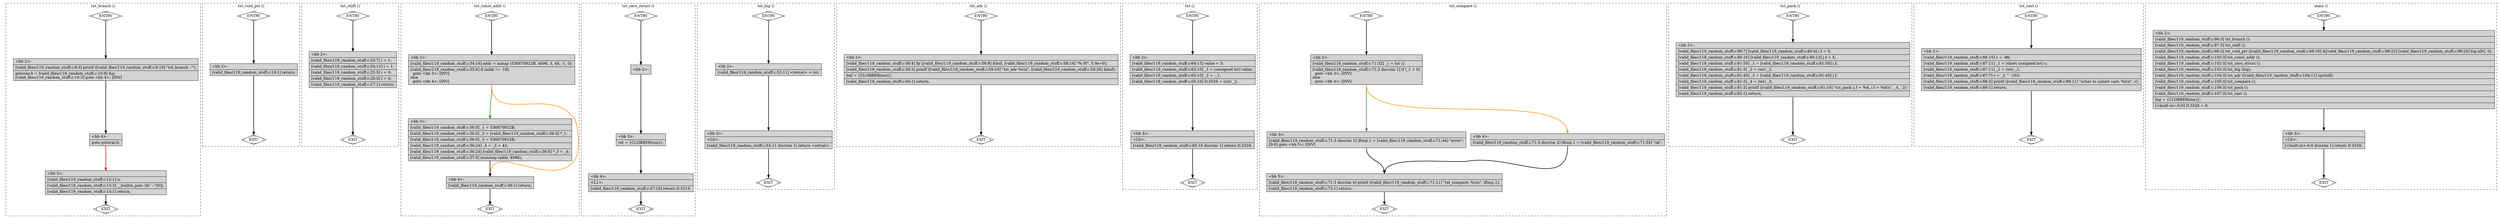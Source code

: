digraph "a-119_random_stuff.c.015t.cfg" {
overlap=false;
subgraph "cluster_tst_branch" {
	style="dashed";
	color="black";
	label="tst_branch ()";
	fn_0_basic_block_0 [shape=Mdiamond,style=filled,fillcolor=white,label="ENTRY"];

	fn_0_basic_block_1 [shape=Mdiamond,style=filled,fillcolor=white,label="EXIT"];

	fn_0_basic_block_2 [shape=record,style=filled,fillcolor=lightgrey,label="{\<bb\ 2\>:\l\
|[valid_files/119_random_stuff.c:9:3]\ printf\ ([valid_files/119_random_stuff.c:9:10]\ \"tst_branch\ --\");\l\
|gotovar.0\ =\ [valid_files/119_random_stuff.c:10:9]\ &a;\l\
[valid_files/119_random_stuff.c:10:3]\ goto\ \<bb\ 4\>;\ [INV]\l\
}"];

	fn_0_basic_block_3 [shape=record,style=filled,fillcolor=lightgrey,label="{\<bb\ 3\>:\l\
|[valid_files/119_random_stuff.c:12:1]\ a:\l\
|[valid_files/119_random_stuff.c:13:3]\ __builtin_puts\ (&\"\ --\"[0]);\l\
|[valid_files/119_random_stuff.c:14:1]\ return;\l\
}"];

	fn_0_basic_block_4 [shape=record,style=filled,fillcolor=lightgrey,label="{\<bb\ 4\>:\l\
|goto\ gotovar.0;\l\
}"];

	fn_0_basic_block_0:s -> fn_0_basic_block_2:n [style="solid,bold",color=black,weight=100,constraint=true];
	fn_0_basic_block_2:s -> fn_0_basic_block_4:n [style="solid,bold",color=black,weight=100,constraint=true];
	fn_0_basic_block_3:s -> fn_0_basic_block_1:n [style="solid,bold",color=black,weight=10,constraint=true];
	fn_0_basic_block_4:s -> fn_0_basic_block_3:n [style="solid,bold",color=red,weight=10,constraint=true];
	fn_0_basic_block_0:s -> fn_0_basic_block_1:n [style="invis",constraint=true];
}
subgraph "cluster_tst_void_ptr" {
	style="dashed";
	color="black";
	label="tst_void_ptr ()";
	fn_1_basic_block_0 [shape=Mdiamond,style=filled,fillcolor=white,label="ENTRY"];

	fn_1_basic_block_1 [shape=Mdiamond,style=filled,fillcolor=white,label="EXIT"];

	fn_1_basic_block_2 [shape=record,style=filled,fillcolor=lightgrey,label="{\<bb\ 2\>:\l\
|[valid_files/119_random_stuff.c:19:1]\ return;\l\
}"];

	fn_1_basic_block_0:s -> fn_1_basic_block_2:n [style="solid,bold",color=black,weight=100,constraint=true];
	fn_1_basic_block_2:s -> fn_1_basic_block_1:n [style="solid,bold",color=black,weight=10,constraint=true];
	fn_1_basic_block_0:s -> fn_1_basic_block_1:n [style="invis",constraint=true];
}
subgraph "cluster_tst_shift" {
	style="dashed";
	color="black";
	label="tst_shift ()";
	fn_2_basic_block_0 [shape=Mdiamond,style=filled,fillcolor=white,label="ENTRY"];

	fn_2_basic_block_1 [shape=Mdiamond,style=filled,fillcolor=white,label="EXIT"];

	fn_2_basic_block_2 [shape=record,style=filled,fillcolor=lightgrey,label="{\<bb\ 2\>:\l\
|[valid_files/119_random_stuff.c:23:7]\ i\ =\ 1;\l\
|[valid_files/119_random_stuff.c:24:13]\ l\ =\ 1;\l\
|[valid_files/119_random_stuff.c:25:5]\ i\ =\ 0;\l\
|[valid_files/119_random_stuff.c:26:5]\ l\ =\ 0;\l\
|[valid_files/119_random_stuff.c:27:1]\ return;\l\
}"];

	fn_2_basic_block_0:s -> fn_2_basic_block_2:n [style="solid,bold",color=black,weight=100,constraint=true];
	fn_2_basic_block_2:s -> fn_2_basic_block_1:n [style="solid,bold",color=black,weight=10,constraint=true];
	fn_2_basic_block_0:s -> fn_2_basic_block_1:n [style="invis",constraint=true];
}
subgraph "cluster_tst_const_addr" {
	style="dashed";
	color="black";
	label="tst_const_addr ()";
	fn_3_basic_block_0 [shape=Mdiamond,style=filled,fillcolor=white,label="ENTRY"];

	fn_3_basic_block_1 [shape=Mdiamond,style=filled,fillcolor=white,label="EXIT"];

	fn_3_basic_block_2 [shape=record,style=filled,fillcolor=lightgrey,label="{\<bb\ 2\>:\l\
|[valid_files/119_random_stuff.c:34:16]\ addr\ =\ mmap\ (536870912B,\ 4096,\ 3,\ 48,\ -1,\ 0);\l\
|[valid_files/119_random_stuff.c:35:6]\ if\ (addr\ !=\ -1B)\l\
\ \ goto\ \<bb\ 3\>;\ [INV]\l\
else\l\
\ \ goto\ \<bb\ 4\>;\ [INV]\l\
}"];

	fn_3_basic_block_3 [shape=record,style=filled,fillcolor=lightgrey,label="{\<bb\ 3\>:\l\
|[valid_files/119_random_stuff.c:36:5]\ _1\ =\ 536870912B;\l\
|[valid_files/119_random_stuff.c:36:5]\ _2\ =\ [valid_files/119_random_stuff.c:36:5]\ *_1;\l\
|[valid_files/119_random_stuff.c:36:5]\ _3\ =\ 536870912B;\l\
|[valid_files/119_random_stuff.c:36:24]\ _4\ =\ _2\ +\ 42;\l\
|[valid_files/119_random_stuff.c:36:24]\ [valid_files/119_random_stuff.c:36:5]\ *_3\ =\ _4;\l\
|[valid_files/119_random_stuff.c:37:5]\ munmap\ (addr,\ 4096);\l\
}"];

	fn_3_basic_block_4 [shape=record,style=filled,fillcolor=lightgrey,label="{\<bb\ 4\>:\l\
|[valid_files/119_random_stuff.c:39:1]\ return;\l\
}"];

	fn_3_basic_block_0:s -> fn_3_basic_block_2:n [style="solid,bold",color=black,weight=100,constraint=true];
	fn_3_basic_block_2:s -> fn_3_basic_block_3:n [style="solid,bold",color=forestgreen,weight=10,constraint=true];
	fn_3_basic_block_2:s -> fn_3_basic_block_4:n [style="solid,bold",color=darkorange,weight=10,constraint=true];
	fn_3_basic_block_3:s -> fn_3_basic_block_4:n [style="solid,bold",color=black,weight=100,constraint=true];
	fn_3_basic_block_4:s -> fn_3_basic_block_1:n [style="solid,bold",color=black,weight=10,constraint=true];
	fn_3_basic_block_0:s -> fn_3_basic_block_1:n [style="invis",constraint=true];
}
subgraph "cluster_tst_zero_struct" {
	style="dashed";
	color="black";
	label="tst_zero_struct ()";
	fn_4_basic_block_0 [shape=Mdiamond,style=filled,fillcolor=white,label="ENTRY"];

	fn_4_basic_block_1 [shape=Mdiamond,style=filled,fillcolor=white,label="EXIT"];

	fn_4_basic_block_2 [shape=record,style=filled,fillcolor=lightgrey,label="{\<bb\ 2\>:\l\
}"];

	fn_4_basic_block_3 [shape=record,style=filled,fillcolor=lightgrey,label="{\<bb\ 3\>:\l\
|ret\ =\ \{CLOBBER(eos)\};\l\
}"];

	fn_4_basic_block_4 [shape=record,style=filled,fillcolor=lightgrey,label="{\<bb\ 4\>:\l\
|\<L1\>:\l\
|[valid_files/119_random_stuff.c:47:10]\ return\ D.3315;\l\
}"];

	fn_4_basic_block_0:s -> fn_4_basic_block_2:n [style="solid,bold",color=black,weight=100,constraint=true];
	fn_4_basic_block_2:s -> fn_4_basic_block_3:n [style="solid,bold",color=black,weight=100,constraint=true];
	fn_4_basic_block_3:s -> fn_4_basic_block_4:n [style="solid,bold",color=black,weight=100,constraint=true];
	fn_4_basic_block_4:s -> fn_4_basic_block_1:n [style="solid,bold",color=black,weight=10,constraint=true];
	fn_4_basic_block_0:s -> fn_4_basic_block_1:n [style="invis",constraint=true];
}
subgraph "cluster_tst_big" {
	style="dashed";
	color="black";
	label="tst_big ()";
	fn_5_basic_block_0 [shape=Mdiamond,style=filled,fillcolor=white,label="ENTRY"];

	fn_5_basic_block_1 [shape=Mdiamond,style=filled,fillcolor=white,label="EXIT"];

	fn_5_basic_block_2 [shape=record,style=filled,fillcolor=lightgrey,label="{\<bb\ 2\>:\l\
|[valid_files/119_random_stuff.c:52:11]\ \<retval\>\ =\ tst;\l\
}"];

	fn_5_basic_block_3 [shape=record,style=filled,fillcolor=lightgrey,label="{\<bb\ 3\>:\l\
|\<L0\>:\l\
|[valid_files/119_random_stuff.c:52:11\ discrim\ 1]\ return\ \<retval\>;\l\
}"];

	fn_5_basic_block_0:s -> fn_5_basic_block_2:n [style="solid,bold",color=black,weight=100,constraint=true];
	fn_5_basic_block_2:s -> fn_5_basic_block_3:n [style="solid,bold",color=black,weight=100,constraint=true];
	fn_5_basic_block_3:s -> fn_5_basic_block_1:n [style="solid,bold",color=black,weight=10,constraint=true];
	fn_5_basic_block_0:s -> fn_5_basic_block_1:n [style="invis",constraint=true];
}
subgraph "cluster_tst_adr" {
	style="dashed";
	color="black";
	label="tst_adr ()";
	fn_6_basic_block_0 [shape=Mdiamond,style=filled,fillcolor=white,label="ENTRY"];

	fn_6_basic_block_1 [shape=Mdiamond,style=filled,fillcolor=white,label="EXIT"];

	fn_6_basic_block_2 [shape=record,style=filled,fillcolor=lightgrey,label="{\<bb\ 2\>:\l\
|[valid_files/119_random_stuff.c:58:4]\ fp\ ([valid_files/119_random_stuff.c:58:9]\ &buf,\ [valid_files/119_random_stuff.c:58:14]\ \"%.0f\",\ 5.0e+0);\l\
|[valid_files/119_random_stuff.c:59:3]\ printf\ ([valid_files/119_random_stuff.c:59:10]\ \"tst_adr\ %s\\n\",\ [valid_files/119_random_stuff.c:59:26]\ &buf);\l\
|buf\ =\ \{CLOBBER(eos)\};\l\
|[valid_files/119_random_stuff.c:60:1]\ return;\l\
}"];

	fn_6_basic_block_0:s -> fn_6_basic_block_2:n [style="solid,bold",color=black,weight=100,constraint=true];
	fn_6_basic_block_2:s -> fn_6_basic_block_1:n [style="solid,bold",color=black,weight=10,constraint=true];
	fn_6_basic_block_0:s -> fn_6_basic_block_1:n [style="invis",constraint=true];
}
subgraph "cluster_tst" {
	style="dashed";
	color="black";
	label="tst ()";
	fn_7_basic_block_0 [shape=Mdiamond,style=filled,fillcolor=white,label="ENTRY"];

	fn_7_basic_block_1 [shape=Mdiamond,style=filled,fillcolor=white,label="EXIT"];

	fn_7_basic_block_2 [shape=record,style=filled,fillcolor=lightgrey,label="{\<bb\ 2\>:\l\
|[valid_files/119_random_stuff.c:64:13]\ value\ =\ 3;\l\
|[valid_files/119_random_stuff.c:65:10]\ _1\ =\ (unsigned\ int)\ value;\l\
|[valid_files/119_random_stuff.c:65:10]\ _2\ =\ -_1;\l\
|[valid_files/119_random_stuff.c:65:10]\ D.3320\ =\ (int)\ _2;\l\
}"];

	fn_7_basic_block_3 [shape=record,style=filled,fillcolor=lightgrey,label="{\<bb\ 3\>:\l\
|\<L0\>:\l\
|[valid_files/119_random_stuff.c:65:10\ discrim\ 1]\ return\ D.3320;\l\
}"];

	fn_7_basic_block_0:s -> fn_7_basic_block_2:n [style="solid,bold",color=black,weight=100,constraint=true];
	fn_7_basic_block_2:s -> fn_7_basic_block_3:n [style="solid,bold",color=black,weight=100,constraint=true];
	fn_7_basic_block_3:s -> fn_7_basic_block_1:n [style="solid,bold",color=black,weight=10,constraint=true];
	fn_7_basic_block_0:s -> fn_7_basic_block_1:n [style="invis",constraint=true];
}
subgraph "cluster_tst_compare" {
	style="dashed";
	color="black";
	label="tst_compare ()";
	fn_8_basic_block_0 [shape=Mdiamond,style=filled,fillcolor=white,label="ENTRY"];

	fn_8_basic_block_1 [shape=Mdiamond,style=filled,fillcolor=white,label="EXIT"];

	fn_8_basic_block_2 [shape=record,style=filled,fillcolor=lightgrey,label="{\<bb\ 2\>:\l\
|[valid_files/119_random_stuff.c:71:32]\ _1\ =\ tst\ ();\l\
|[valid_files/119_random_stuff.c:71:3\ discrim\ 1]\ if\ (_1\ \>\ 0)\l\
\ \ goto\ \<bb\ 3\>;\ [INV]\l\
else\l\
\ \ goto\ \<bb\ 4\>;\ [INV]\l\
}"];

	fn_8_basic_block_3 [shape=record,style=filled,fillcolor=lightgrey,label="{\<bb\ 3\>:\l\
|[valid_files/119_random_stuff.c:71:3\ discrim\ 1]\ iftmp.1\ =\ [valid_files/119_random_stuff.c:71:44]\ \"error\";\l\
[0:0]\ goto\ \<bb\ 5\>;\ [INV]\l\
}"];

	fn_8_basic_block_4 [shape=record,style=filled,fillcolor=lightgrey,label="{\<bb\ 4\>:\l\
|[valid_files/119_random_stuff.c:71:3\ discrim\ 2]\ iftmp.1\ =\ [valid_files/119_random_stuff.c:71:54]\ \"ok\";\l\
}"];

	fn_8_basic_block_5 [shape=record,style=filled,fillcolor=lightgrey,label="{\<bb\ 5\>:\l\
|[valid_files/119_random_stuff.c:71:3\ discrim\ 4]\ printf\ ([valid_files/119_random_stuff.c:71:11]\ \"tst_compare:\ %s\\n\",\ iftmp.1);\l\
|[valid_files/119_random_stuff.c:72:1]\ return;\l\
}"];

	fn_8_basic_block_0:s -> fn_8_basic_block_2:n [style="solid,bold",color=black,weight=100,constraint=true];
	fn_8_basic_block_2:s -> fn_8_basic_block_3:n [style="solid,bold",color=forestgreen,weight=10,constraint=true];
	fn_8_basic_block_2:s -> fn_8_basic_block_4:n [style="solid,bold",color=darkorange,weight=10,constraint=true];
	fn_8_basic_block_3:s -> fn_8_basic_block_5:n [style="solid,bold",color=black,weight=100,constraint=true];
	fn_8_basic_block_4:s -> fn_8_basic_block_5:n [style="solid,bold",color=black,weight=100,constraint=true];
	fn_8_basic_block_5:s -> fn_8_basic_block_1:n [style="solid,bold",color=black,weight=10,constraint=true];
	fn_8_basic_block_0:s -> fn_8_basic_block_1:n [style="invis",constraint=true];
}
subgraph "cluster_tst_pack" {
	style="dashed";
	color="black";
	label="tst_pack ()";
	fn_9_basic_block_0 [shape=Mdiamond,style=filled,fillcolor=white,label="ENTRY"];

	fn_9_basic_block_1 [shape=Mdiamond,style=filled,fillcolor=white,label="EXIT"];

	fn_9_basic_block_2 [shape=record,style=filled,fillcolor=lightgrey,label="{\<bb\ 2\>:\l\
|[valid_files/119_random_stuff.c:80:7]\ [valid_files/119_random_stuff.c:80:4]\ i.f\ =\ 5;\l\
|[valid_files/119_random_stuff.c:80:16]\ [valid_files/119_random_stuff.c:80:13]\ j.f\ =\ 5;\l\
|[valid_files/119_random_stuff.c:81:50]\ _1\ =\ [valid_files/119_random_stuff.c:81:50]\ i.f;\l\
|[valid_files/119_random_stuff.c:81:3]\ _2\ =\ (int)\ _1;\l\
|[valid_files/119_random_stuff.c:81:45]\ _3\ =\ [valid_files/119_random_stuff.c:81:45]\ j.f;\l\
|[valid_files/119_random_stuff.c:81:3]\ _4\ =\ (int)\ _3;\l\
|[valid_files/119_random_stuff.c:81:3]\ printf\ ([valid_files/119_random_stuff.c:81:10]\ \"tst_pack:\ j.f\ =\ %d,\ i.f\ =\ %d\\n\",\ _4,\ _2);\l\
|[valid_files/119_random_stuff.c:82:1]\ return;\l\
}"];

	fn_9_basic_block_0:s -> fn_9_basic_block_2:n [style="solid,bold",color=black,weight=100,constraint=true];
	fn_9_basic_block_2:s -> fn_9_basic_block_1:n [style="solid,bold",color=black,weight=10,constraint=true];
	fn_9_basic_block_0:s -> fn_9_basic_block_1:n [style="invis",constraint=true];
}
subgraph "cluster_tst_cast" {
	style="dashed";
	color="black";
	label="tst_cast ()";
	fn_10_basic_block_0 [shape=Mdiamond,style=filled,fillcolor=white,label="ENTRY"];

	fn_10_basic_block_1 [shape=Mdiamond,style=filled,fillcolor=white,label="EXIT"];

	fn_10_basic_block_2 [shape=record,style=filled,fillcolor=lightgrey,label="{\<bb\ 2\>:\l\
|[valid_files/119_random_stuff.c:86:15]\ c\ =\ -86;\l\
|[valid_files/119_random_stuff.c:87:11]\ _1\ =\ (short\ unsigned\ int)\ c;\l\
|[valid_files/119_random_stuff.c:87:11]\ _2\ =\ (int)\ _1;\l\
|[valid_files/119_random_stuff.c:87:7]\ r\ =\ _2\ ^\ -103;\l\
|[valid_files/119_random_stuff.c:88:3]\ printf\ ([valid_files/119_random_stuff.c:88:11]\ \"schar\ to\ ushort\ cast:\ %x\\n\",\ r);\l\
|[valid_files/119_random_stuff.c:89:1]\ return;\l\
}"];

	fn_10_basic_block_0:s -> fn_10_basic_block_2:n [style="solid,bold",color=black,weight=100,constraint=true];
	fn_10_basic_block_2:s -> fn_10_basic_block_1:n [style="solid,bold",color=black,weight=10,constraint=true];
	fn_10_basic_block_0:s -> fn_10_basic_block_1:n [style="invis",constraint=true];
}
subgraph "cluster_main" {
	style="dashed";
	color="black";
	label="main ()";
	fn_11_basic_block_0 [shape=Mdiamond,style=filled,fillcolor=white,label="ENTRY"];

	fn_11_basic_block_1 [shape=Mdiamond,style=filled,fillcolor=white,label="EXIT"];

	fn_11_basic_block_2 [shape=record,style=filled,fillcolor=lightgrey,label="{\<bb\ 2\>:\l\
|[valid_files/119_random_stuff.c:96:3]\ tst_branch\ ();\l\
|[valid_files/119_random_stuff.c:97:3]\ tst_shift\ ();\l\
|[valid_files/119_random_stuff.c:98:3]\ tst_void_ptr\ ([valid_files/119_random_stuff.c:98:16]\ &[valid_files/119_random_stuff.c:98:22]\ [valid_files/119_random_stuff.c:98:20]\ big.a[0],\ 0);\l\
|[valid_files/119_random_stuff.c:100:3]\ tst_const_addr\ ();\l\
|[valid_files/119_random_stuff.c:102:3]\ tst_zero_struct\ ();\l\
|[valid_files/119_random_stuff.c:103:3]\ tst_big\ (big);\l\
|[valid_files/119_random_stuff.c:104:3]\ tst_adr\ ([valid_files/119_random_stuff.c:104:11]\ sprintf);\l\
|[valid_files/119_random_stuff.c:105:3]\ tst_compare\ ();\l\
|[valid_files/119_random_stuff.c:106:3]\ tst_pack\ ();\l\
|[valid_files/119_random_stuff.c:107:3]\ tst_cast\ ();\l\
|big\ =\ \{CLOBBER(eos)\};\l\
|[\<built-in\>:0:0]\ D.3326\ =\ 0;\l\
}"];

	fn_11_basic_block_3 [shape=record,style=filled,fillcolor=lightgrey,label="{\<bb\ 3\>:\l\
|\<L0\>:\l\
|[\<built-in\>:0:0\ discrim\ 1]\ return\ D.3326;\l\
}"];

	fn_11_basic_block_0:s -> fn_11_basic_block_2:n [style="solid,bold",color=black,weight=100,constraint=true];
	fn_11_basic_block_2:s -> fn_11_basic_block_3:n [style="solid,bold",color=black,weight=100,constraint=true];
	fn_11_basic_block_3:s -> fn_11_basic_block_1:n [style="solid,bold",color=black,weight=10,constraint=true];
	fn_11_basic_block_0:s -> fn_11_basic_block_1:n [style="invis",constraint=true];
}
}
